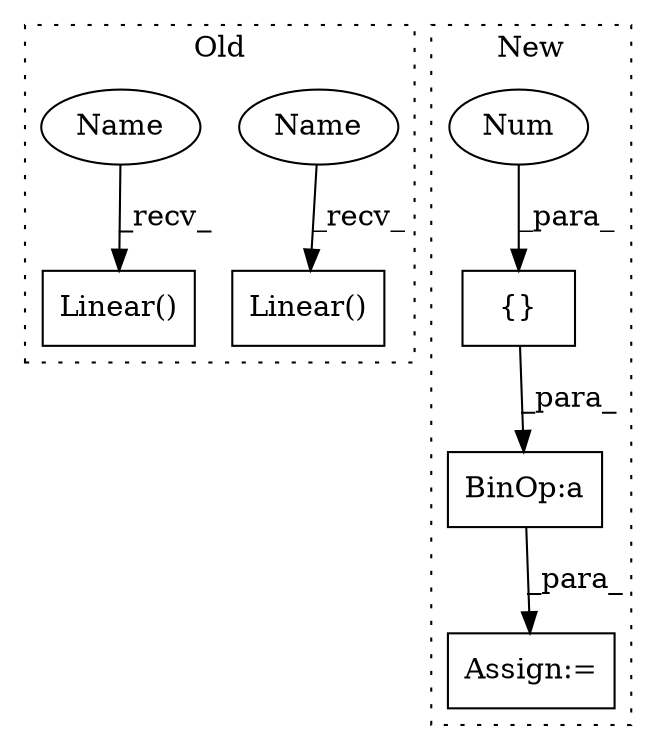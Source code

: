 digraph G {
subgraph cluster0 {
1 [label="Linear()" a="75" s="1257,1309" l="10,1" shape="box"];
4 [label="Linear()" a="75" s="1403,1455" l="10,1" shape="box"];
7 [label="Name" a="87" s="1257" l="2" shape="ellipse"];
8 [label="Name" a="87" s="1403" l="2" shape="ellipse"];
label = "Old";
style="dotted";
}
subgraph cluster1 {
2 [label="{}" a="59" s="939,943" l="1,0" shape="box"];
3 [label="Assign:=" a="68" s="936" l="3" shape="box"];
5 [label="BinOp:a" a="82" s="944" l="3" shape="box"];
6 [label="Num" a="76" s="940" l="3" shape="ellipse"];
label = "New";
style="dotted";
}
2 -> 5 [label="_para_"];
5 -> 3 [label="_para_"];
6 -> 2 [label="_para_"];
7 -> 1 [label="_recv_"];
8 -> 4 [label="_recv_"];
}